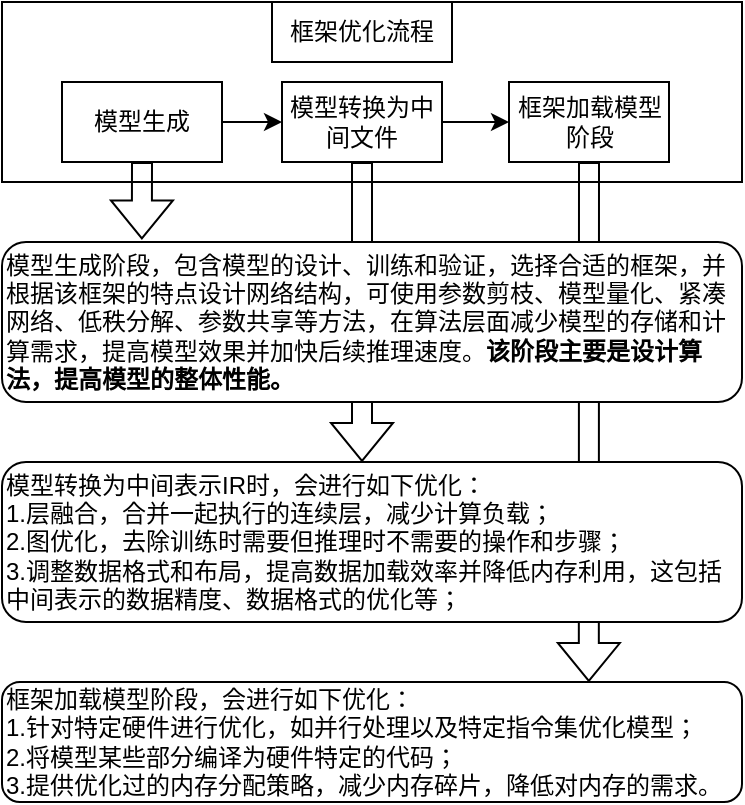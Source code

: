 <mxfile version="24.7.5">
  <diagram name="第 1 页" id="-Mr6WVWV5w4Q6lLTj6eJ">
    <mxGraphModel dx="1036" dy="606" grid="1" gridSize="10" guides="1" tooltips="1" connect="1" arrows="1" fold="1" page="1" pageScale="1" pageWidth="827" pageHeight="1169" math="0" shadow="0">
      <root>
        <mxCell id="0" />
        <mxCell id="1" parent="0" />
        <mxCell id="8cvglZe6MoWpanzuJyqT-7" value="" style="rounded=0;whiteSpace=wrap;html=1;" parent="1" vertex="1">
          <mxGeometry x="160" y="80" width="370" height="90" as="geometry" />
        </mxCell>
        <mxCell id="8cvglZe6MoWpanzuJyqT-13" value="" style="shape=flexArrow;endArrow=classic;html=1;rounded=0;exitX=0.5;exitY=1;exitDx=0;exitDy=0;entryX=0.793;entryY=0;entryDx=0;entryDy=0;entryPerimeter=0;" parent="1" source="8cvglZe6MoWpanzuJyqT-3" target="8cvglZe6MoWpanzuJyqT-14" edge="1">
          <mxGeometry width="50" height="50" relative="1" as="geometry">
            <mxPoint x="350" y="170" as="sourcePoint" />
            <mxPoint x="454" y="410" as="targetPoint" />
          </mxGeometry>
        </mxCell>
        <mxCell id="8cvglZe6MoWpanzuJyqT-11" value="" style="shape=flexArrow;endArrow=classic;html=1;rounded=0;exitX=0.5;exitY=1;exitDx=0;exitDy=0;" parent="1" source="8cvglZe6MoWpanzuJyqT-2" edge="1">
          <mxGeometry width="50" height="50" relative="1" as="geometry">
            <mxPoint x="240" y="170" as="sourcePoint" />
            <mxPoint x="340" y="310" as="targetPoint" />
          </mxGeometry>
        </mxCell>
        <mxCell id="8cvglZe6MoWpanzuJyqT-1" value="模型生成" style="rounded=0;whiteSpace=wrap;html=1;" parent="1" vertex="1">
          <mxGeometry x="190" y="120" width="80" height="40" as="geometry" />
        </mxCell>
        <mxCell id="8cvglZe6MoWpanzuJyqT-2" value="模型转换为中间文件" style="rounded=0;whiteSpace=wrap;html=1;" parent="1" vertex="1">
          <mxGeometry x="300" y="120" width="80" height="40" as="geometry" />
        </mxCell>
        <mxCell id="8cvglZe6MoWpanzuJyqT-3" value="框架加载模型阶段" style="rounded=0;whiteSpace=wrap;html=1;" parent="1" vertex="1">
          <mxGeometry x="413.5" y="120" width="80" height="40" as="geometry" />
        </mxCell>
        <mxCell id="8cvglZe6MoWpanzuJyqT-4" value="" style="endArrow=classic;html=1;rounded=0;entryX=0;entryY=0.5;entryDx=0;entryDy=0;" parent="1" target="8cvglZe6MoWpanzuJyqT-3" edge="1">
          <mxGeometry width="50" height="50" relative="1" as="geometry">
            <mxPoint x="380" y="140" as="sourcePoint" />
            <mxPoint x="320" y="90" as="targetPoint" />
          </mxGeometry>
        </mxCell>
        <mxCell id="8cvglZe6MoWpanzuJyqT-6" value="" style="endArrow=classic;html=1;rounded=0;exitX=1;exitY=0.5;exitDx=0;exitDy=0;" parent="1" source="8cvglZe6MoWpanzuJyqT-1" edge="1">
          <mxGeometry width="50" height="50" relative="1" as="geometry">
            <mxPoint x="390" y="150" as="sourcePoint" />
            <mxPoint x="300" y="140" as="targetPoint" />
          </mxGeometry>
        </mxCell>
        <mxCell id="8cvglZe6MoWpanzuJyqT-8" value="框架优化流程" style="rounded=0;whiteSpace=wrap;html=1;" parent="1" vertex="1">
          <mxGeometry x="295" y="80" width="90" height="30" as="geometry" />
        </mxCell>
        <mxCell id="8cvglZe6MoWpanzuJyqT-9" value="" style="shape=flexArrow;endArrow=classic;html=1;rounded=0;exitX=0.5;exitY=1;exitDx=0;exitDy=0;entryX=0.189;entryY=-0.016;entryDx=0;entryDy=0;entryPerimeter=0;" parent="1" source="8cvglZe6MoWpanzuJyqT-1" target="8cvglZe6MoWpanzuJyqT-10" edge="1">
          <mxGeometry width="50" height="50" relative="1" as="geometry">
            <mxPoint x="230" y="250" as="sourcePoint" />
            <mxPoint x="230" y="210" as="targetPoint" />
          </mxGeometry>
        </mxCell>
        <mxCell id="8cvglZe6MoWpanzuJyqT-10" value="模型生成阶段，包含模型的设计、训练和验证，选择合适的框架，并根据该框架的特点设计网络结构，可使用参数剪枝、模型量化、紧凑网络、低秩分解、参数共享等方法，在算法层面减少模型的存储和计算需求，提高模型效果并加快后续推理速度。&lt;b&gt;该阶段主要是设计算法，提高模型的整体性能。&lt;/b&gt;" style="rounded=1;whiteSpace=wrap;html=1;align=left;" parent="1" vertex="1">
          <mxGeometry x="160" y="200" width="370" height="80" as="geometry" />
        </mxCell>
        <mxCell id="8cvglZe6MoWpanzuJyqT-12" value="模型转换为中间表示IR时，会进行如下优化：&lt;br&gt;1.层融合，合并一起执行的连续层，减少计算负载；&lt;br&gt;2.图优化，去除训练时需要但推理时不需要的操作和步骤；&lt;br&gt;3.调整数据格式和布局，提高数据加载效率并降低内存利用，这包括中间表示的数据精度、数据格式的优化等；" style="rounded=1;whiteSpace=wrap;html=1;align=left;" parent="1" vertex="1">
          <mxGeometry x="160" y="310" width="370" height="80" as="geometry" />
        </mxCell>
        <mxCell id="8cvglZe6MoWpanzuJyqT-14" value="框架加载模型阶段，会进行如下优化：&lt;br&gt;1.针对特定硬件进行优化，如并行处理以及特定指令集优化模型；&lt;br&gt;2.将模型某些部分编译为硬件特定的代码；&lt;br&gt;3.提供优化过的内存分配策略，减少内存碎片，降低对内存的需求。" style="rounded=1;whiteSpace=wrap;html=1;align=left;" parent="1" vertex="1">
          <mxGeometry x="160" y="420" width="370" height="60" as="geometry" />
        </mxCell>
      </root>
    </mxGraphModel>
  </diagram>
</mxfile>
